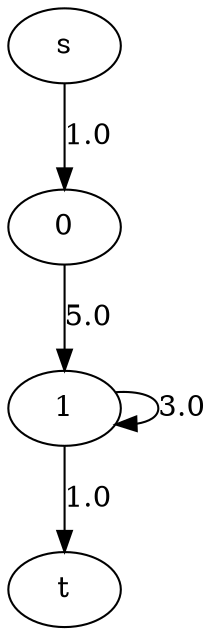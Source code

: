 ## Jiading Zhou ####
digraph g {
"s" [label="s"];
"0" [label="0"];
"1" [label="1"];
"t" [label="t"];
"s" -> "0" [label="1.0"];
"0" -> "1" [label="5.0"];
"1" -> "1" [label="3.0"];
"1" -> "t" [label="1.0"];
}
